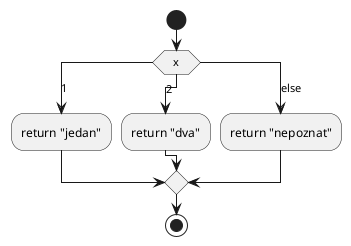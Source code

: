 @startuml
start
switch (x)
case (1)
:return "jedan";
case (2)
:return "dva";
case (else)
:return "nepoznat";
endswitch
stop
@enduml
